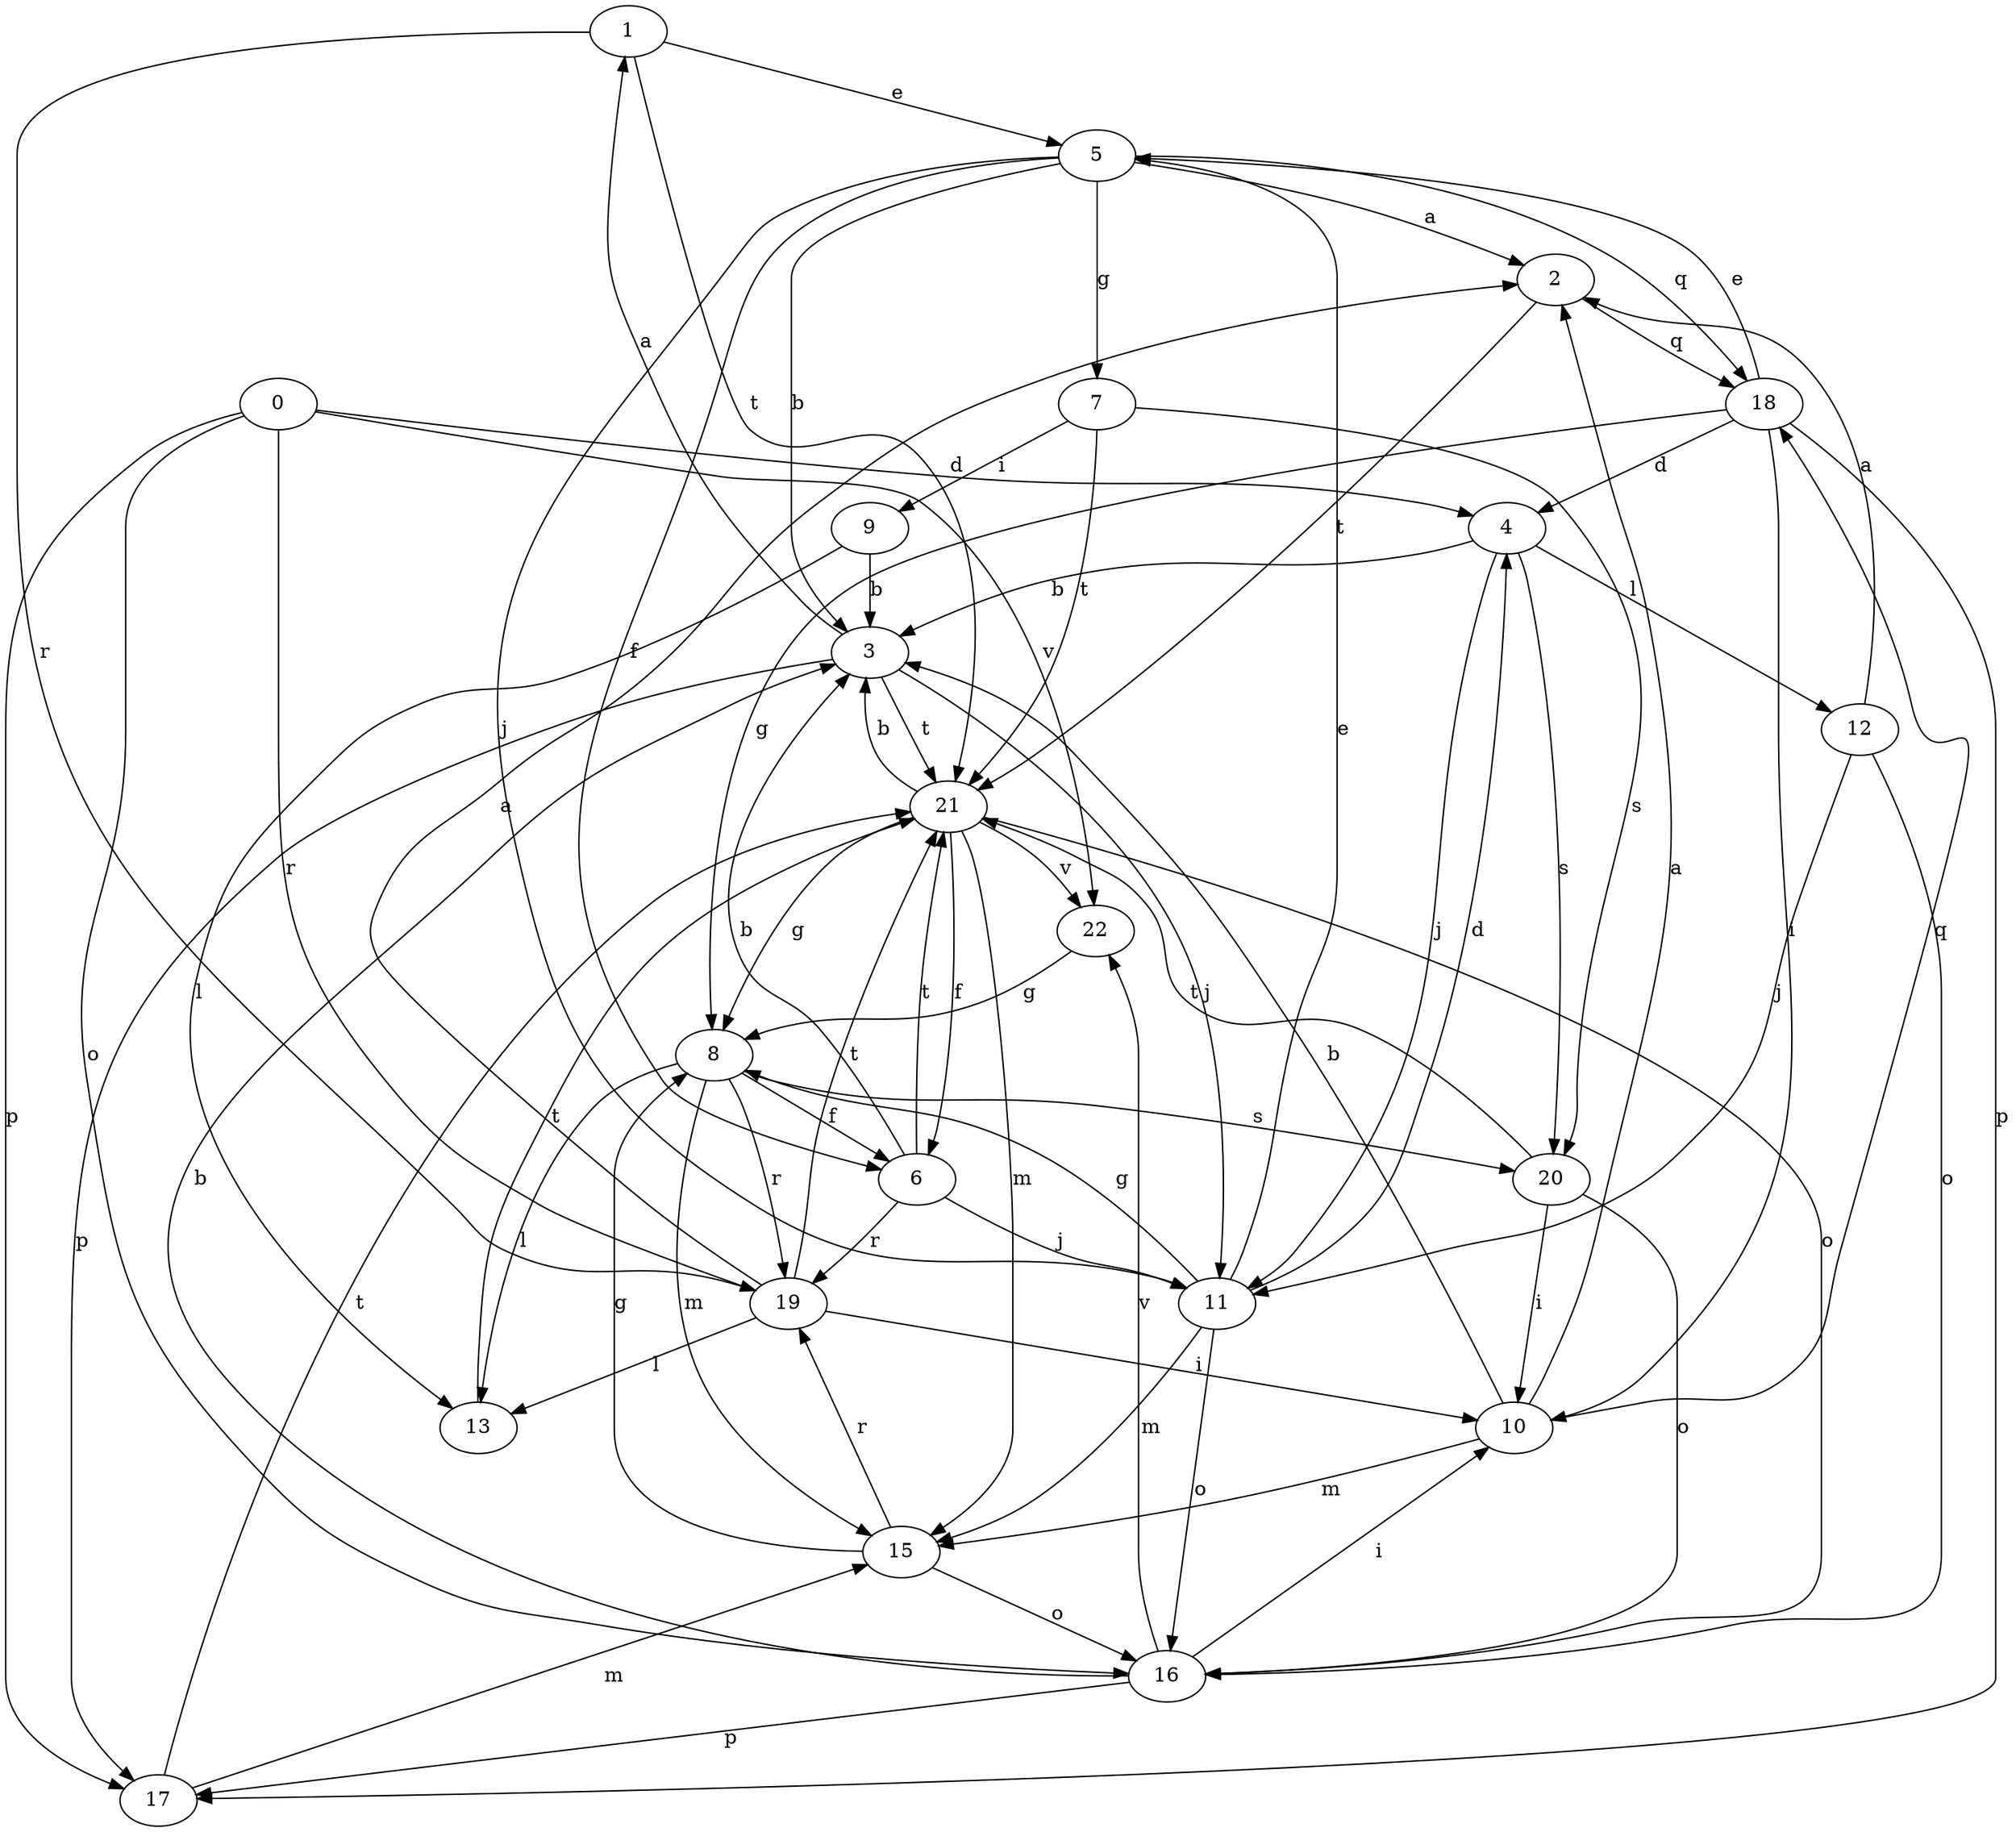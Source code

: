 strict digraph  {
1;
2;
3;
0;
4;
5;
6;
7;
8;
9;
10;
11;
12;
13;
15;
16;
17;
18;
19;
20;
21;
22;
1 -> 5  [label=e];
1 -> 19  [label=r];
1 -> 21  [label=t];
2 -> 18  [label=q];
2 -> 21  [label=t];
3 -> 1  [label=a];
3 -> 11  [label=j];
3 -> 17  [label=p];
3 -> 21  [label=t];
0 -> 4  [label=d];
0 -> 16  [label=o];
0 -> 17  [label=p];
0 -> 19  [label=r];
0 -> 22  [label=v];
4 -> 3  [label=b];
4 -> 11  [label=j];
4 -> 12  [label=l];
4 -> 20  [label=s];
5 -> 2  [label=a];
5 -> 3  [label=b];
5 -> 6  [label=f];
5 -> 7  [label=g];
5 -> 11  [label=j];
5 -> 18  [label=q];
6 -> 3  [label=b];
6 -> 11  [label=j];
6 -> 19  [label=r];
6 -> 21  [label=t];
7 -> 9  [label=i];
7 -> 20  [label=s];
7 -> 21  [label=t];
8 -> 6  [label=f];
8 -> 13  [label=l];
8 -> 15  [label=m];
8 -> 19  [label=r];
8 -> 20  [label=s];
9 -> 3  [label=b];
9 -> 13  [label=l];
10 -> 2  [label=a];
10 -> 3  [label=b];
10 -> 15  [label=m];
10 -> 18  [label=q];
11 -> 4  [label=d];
11 -> 5  [label=e];
11 -> 8  [label=g];
11 -> 15  [label=m];
11 -> 16  [label=o];
12 -> 2  [label=a];
12 -> 11  [label=j];
12 -> 16  [label=o];
13 -> 21  [label=t];
15 -> 8  [label=g];
15 -> 16  [label=o];
15 -> 19  [label=r];
16 -> 3  [label=b];
16 -> 10  [label=i];
16 -> 17  [label=p];
16 -> 22  [label=v];
17 -> 15  [label=m];
17 -> 21  [label=t];
18 -> 4  [label=d];
18 -> 5  [label=e];
18 -> 8  [label=g];
18 -> 10  [label=i];
18 -> 17  [label=p];
19 -> 2  [label=a];
19 -> 10  [label=i];
19 -> 13  [label=l];
19 -> 21  [label=t];
20 -> 10  [label=i];
20 -> 16  [label=o];
20 -> 21  [label=t];
21 -> 3  [label=b];
21 -> 6  [label=f];
21 -> 8  [label=g];
21 -> 15  [label=m];
21 -> 16  [label=o];
21 -> 22  [label=v];
22 -> 8  [label=g];
}
